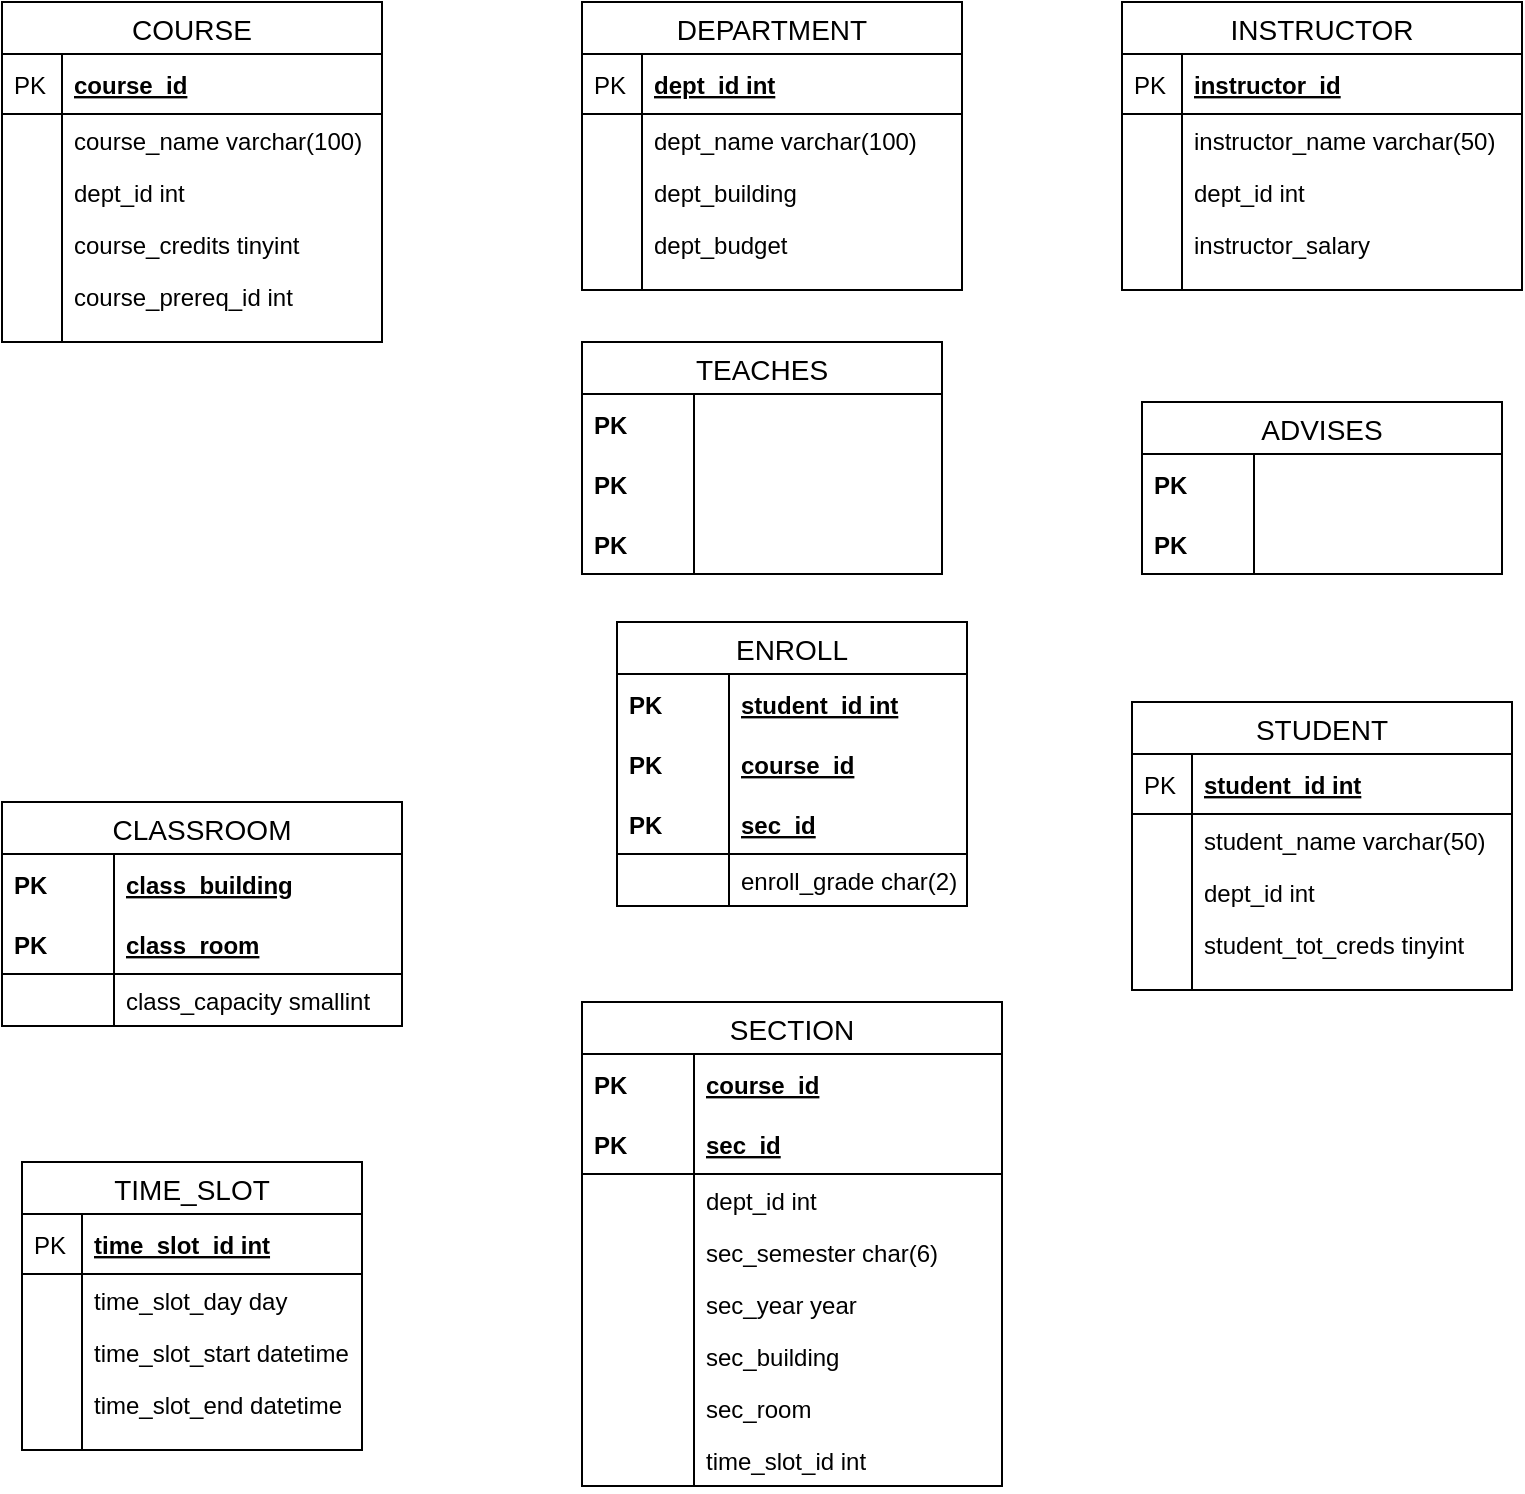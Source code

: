 <mxfile version="14.6.13" type="device"><diagram id="C5RBs43oDa-KdzZeNtuy" name="Page-1"><mxGraphModel dx="946" dy="600" grid="1" gridSize="10" guides="1" tooltips="1" connect="1" arrows="1" fold="1" page="1" pageScale="1" pageWidth="827" pageHeight="1169" math="0" shadow="0"><root><mxCell id="WIyWlLk6GJQsqaUBKTNV-0"/><mxCell id="WIyWlLk6GJQsqaUBKTNV-1" parent="WIyWlLk6GJQsqaUBKTNV-0"/><mxCell id="ubAbcqpQx3txwq7dkcDE-70" value="CLASSROOM" style="swimlane;fontStyle=0;childLayout=stackLayout;horizontal=1;startSize=26;horizontalStack=0;resizeParent=1;resizeParentMax=0;resizeLast=0;collapsible=1;marginBottom=0;align=center;fontSize=14;" parent="WIyWlLk6GJQsqaUBKTNV-1" vertex="1"><mxGeometry x="50" y="440" width="200" height="112" as="geometry"/></mxCell><mxCell id="ubAbcqpQx3txwq7dkcDE-71" value="class_building " style="shape=partialRectangle;top=0;left=0;right=0;bottom=0;align=left;verticalAlign=middle;fillColor=none;spacingLeft=60;spacingRight=4;overflow=hidden;rotatable=0;points=[[0,0.5],[1,0.5]];portConstraint=eastwest;dropTarget=0;fontStyle=5;fontSize=12;" parent="ubAbcqpQx3txwq7dkcDE-70" vertex="1"><mxGeometry y="26" width="200" height="30" as="geometry"/></mxCell><mxCell id="ubAbcqpQx3txwq7dkcDE-72" value="PK" style="shape=partialRectangle;fontStyle=1;top=0;left=0;bottom=0;fillColor=none;align=left;verticalAlign=middle;spacingLeft=4;spacingRight=4;overflow=hidden;rotatable=0;points=[];portConstraint=eastwest;part=1;fontSize=12;" parent="ubAbcqpQx3txwq7dkcDE-71" vertex="1" connectable="0"><mxGeometry width="56" height="30" as="geometry"/></mxCell><mxCell id="ubAbcqpQx3txwq7dkcDE-73" value="class_room " style="shape=partialRectangle;top=0;left=0;right=0;bottom=1;align=left;verticalAlign=middle;fillColor=none;spacingLeft=60;spacingRight=4;overflow=hidden;rotatable=0;points=[[0,0.5],[1,0.5]];portConstraint=eastwest;dropTarget=0;fontStyle=5;fontSize=12;" parent="ubAbcqpQx3txwq7dkcDE-70" vertex="1"><mxGeometry y="56" width="200" height="30" as="geometry"/></mxCell><mxCell id="ubAbcqpQx3txwq7dkcDE-74" value="PK" style="shape=partialRectangle;fontStyle=1;top=0;left=0;bottom=0;fillColor=none;align=left;verticalAlign=middle;spacingLeft=4;spacingRight=4;overflow=hidden;rotatable=0;points=[];portConstraint=eastwest;part=1;fontSize=12;" parent="ubAbcqpQx3txwq7dkcDE-73" vertex="1" connectable="0"><mxGeometry width="56" height="30" as="geometry"/></mxCell><mxCell id="ubAbcqpQx3txwq7dkcDE-75" value="class_capacity smallint" style="shape=partialRectangle;top=0;left=0;right=0;bottom=0;align=left;verticalAlign=top;fillColor=none;spacingLeft=60;spacingRight=4;overflow=hidden;rotatable=0;points=[[0,0.5],[1,0.5]];portConstraint=eastwest;dropTarget=0;fontSize=12;" parent="ubAbcqpQx3txwq7dkcDE-70" vertex="1"><mxGeometry y="86" width="200" height="26" as="geometry"/></mxCell><mxCell id="ubAbcqpQx3txwq7dkcDE-76" value="" style="shape=partialRectangle;top=0;left=0;bottom=0;fillColor=none;align=left;verticalAlign=top;spacingLeft=4;spacingRight=4;overflow=hidden;rotatable=0;points=[];portConstraint=eastwest;part=1;fontSize=12;" parent="ubAbcqpQx3txwq7dkcDE-75" vertex="1" connectable="0"><mxGeometry width="56" height="26" as="geometry"/></mxCell><mxCell id="ubAbcqpQx3txwq7dkcDE-116" value="TIME_SLOT" style="swimlane;fontStyle=0;childLayout=stackLayout;horizontal=1;startSize=26;horizontalStack=0;resizeParent=1;resizeParentMax=0;resizeLast=0;collapsible=1;marginBottom=0;align=center;fontSize=14;" parent="WIyWlLk6GJQsqaUBKTNV-1" vertex="1"><mxGeometry x="60" y="620" width="170" height="144" as="geometry"/></mxCell><mxCell id="ubAbcqpQx3txwq7dkcDE-117" value="time_slot_id int" style="shape=partialRectangle;top=0;left=0;right=0;bottom=1;align=left;verticalAlign=middle;fillColor=none;spacingLeft=34;spacingRight=4;overflow=hidden;rotatable=0;points=[[0,0.5],[1,0.5]];portConstraint=eastwest;dropTarget=0;fontStyle=5;fontSize=12;" parent="ubAbcqpQx3txwq7dkcDE-116" vertex="1"><mxGeometry y="26" width="170" height="30" as="geometry"/></mxCell><mxCell id="ubAbcqpQx3txwq7dkcDE-118" value="PK" style="shape=partialRectangle;top=0;left=0;bottom=0;fillColor=none;align=left;verticalAlign=middle;spacingLeft=4;spacingRight=4;overflow=hidden;rotatable=0;points=[];portConstraint=eastwest;part=1;fontSize=12;" parent="ubAbcqpQx3txwq7dkcDE-117" vertex="1" connectable="0"><mxGeometry width="30" height="30" as="geometry"/></mxCell><mxCell id="ubAbcqpQx3txwq7dkcDE-119" value="time_slot_day day" style="shape=partialRectangle;top=0;left=0;right=0;bottom=0;align=left;verticalAlign=top;fillColor=none;spacingLeft=34;spacingRight=4;overflow=hidden;rotatable=0;points=[[0,0.5],[1,0.5]];portConstraint=eastwest;dropTarget=0;fontSize=12;" parent="ubAbcqpQx3txwq7dkcDE-116" vertex="1"><mxGeometry y="56" width="170" height="26" as="geometry"/></mxCell><mxCell id="ubAbcqpQx3txwq7dkcDE-120" value="" style="shape=partialRectangle;top=0;left=0;bottom=0;fillColor=none;align=left;verticalAlign=top;spacingLeft=4;spacingRight=4;overflow=hidden;rotatable=0;points=[];portConstraint=eastwest;part=1;fontSize=12;" parent="ubAbcqpQx3txwq7dkcDE-119" vertex="1" connectable="0"><mxGeometry width="30" height="26" as="geometry"/></mxCell><mxCell id="ubAbcqpQx3txwq7dkcDE-121" value="time_slot_start datetime" style="shape=partialRectangle;top=0;left=0;right=0;bottom=0;align=left;verticalAlign=top;fillColor=none;spacingLeft=34;spacingRight=4;overflow=hidden;rotatable=0;points=[[0,0.5],[1,0.5]];portConstraint=eastwest;dropTarget=0;fontSize=12;" parent="ubAbcqpQx3txwq7dkcDE-116" vertex="1"><mxGeometry y="82" width="170" height="26" as="geometry"/></mxCell><mxCell id="ubAbcqpQx3txwq7dkcDE-122" value="" style="shape=partialRectangle;top=0;left=0;bottom=0;fillColor=none;align=left;verticalAlign=top;spacingLeft=4;spacingRight=4;overflow=hidden;rotatable=0;points=[];portConstraint=eastwest;part=1;fontSize=12;" parent="ubAbcqpQx3txwq7dkcDE-121" vertex="1" connectable="0"><mxGeometry width="30" height="26" as="geometry"/></mxCell><mxCell id="ubAbcqpQx3txwq7dkcDE-123" value="time_slot_end datetime" style="shape=partialRectangle;top=0;left=0;right=0;bottom=0;align=left;verticalAlign=top;fillColor=none;spacingLeft=34;spacingRight=4;overflow=hidden;rotatable=0;points=[[0,0.5],[1,0.5]];portConstraint=eastwest;dropTarget=0;fontSize=12;" parent="ubAbcqpQx3txwq7dkcDE-116" vertex="1"><mxGeometry y="108" width="170" height="26" as="geometry"/></mxCell><mxCell id="ubAbcqpQx3txwq7dkcDE-124" value="" style="shape=partialRectangle;top=0;left=0;bottom=0;fillColor=none;align=left;verticalAlign=top;spacingLeft=4;spacingRight=4;overflow=hidden;rotatable=0;points=[];portConstraint=eastwest;part=1;fontSize=12;" parent="ubAbcqpQx3txwq7dkcDE-123" vertex="1" connectable="0"><mxGeometry width="30" height="26" as="geometry"/></mxCell><mxCell id="ubAbcqpQx3txwq7dkcDE-125" value="" style="shape=partialRectangle;top=0;left=0;right=0;bottom=0;align=left;verticalAlign=top;fillColor=none;spacingLeft=34;spacingRight=4;overflow=hidden;rotatable=0;points=[[0,0.5],[1,0.5]];portConstraint=eastwest;dropTarget=0;fontSize=12;" parent="ubAbcqpQx3txwq7dkcDE-116" vertex="1"><mxGeometry y="134" width="170" height="10" as="geometry"/></mxCell><mxCell id="ubAbcqpQx3txwq7dkcDE-126" value="" style="shape=partialRectangle;top=0;left=0;bottom=0;fillColor=none;align=left;verticalAlign=top;spacingLeft=4;spacingRight=4;overflow=hidden;rotatable=0;points=[];portConstraint=eastwest;part=1;fontSize=12;" parent="ubAbcqpQx3txwq7dkcDE-125" vertex="1" connectable="0"><mxGeometry width="30" height="10" as="geometry"/></mxCell><mxCell id="ubAbcqpQx3txwq7dkcDE-42" value="INSTRUCTOR" style="swimlane;fontStyle=0;childLayout=stackLayout;horizontal=1;startSize=26;horizontalStack=0;resizeParent=1;resizeParentMax=0;resizeLast=0;collapsible=1;marginBottom=0;align=center;fontSize=14;" parent="WIyWlLk6GJQsqaUBKTNV-1" vertex="1"><mxGeometry x="610" y="40" width="200" height="144" as="geometry"/></mxCell><mxCell id="ubAbcqpQx3txwq7dkcDE-43" value="instructor_id" style="shape=partialRectangle;top=0;left=0;right=0;bottom=1;align=left;verticalAlign=middle;fillColor=none;spacingLeft=34;spacingRight=4;overflow=hidden;rotatable=0;points=[[0,0.5],[1,0.5]];portConstraint=eastwest;dropTarget=0;fontStyle=5;fontSize=12;" parent="ubAbcqpQx3txwq7dkcDE-42" vertex="1"><mxGeometry y="26" width="200" height="30" as="geometry"/></mxCell><mxCell id="ubAbcqpQx3txwq7dkcDE-44" value="PK" style="shape=partialRectangle;top=0;left=0;bottom=0;fillColor=none;align=left;verticalAlign=middle;spacingLeft=4;spacingRight=4;overflow=hidden;rotatable=0;points=[];portConstraint=eastwest;part=1;fontSize=12;" parent="ubAbcqpQx3txwq7dkcDE-43" vertex="1" connectable="0"><mxGeometry width="30" height="30" as="geometry"/></mxCell><mxCell id="ubAbcqpQx3txwq7dkcDE-45" value="instructor_name varchar(50)" style="shape=partialRectangle;top=0;left=0;right=0;bottom=0;align=left;verticalAlign=top;fillColor=none;spacingLeft=34;spacingRight=4;overflow=hidden;rotatable=0;points=[[0,0.5],[1,0.5]];portConstraint=eastwest;dropTarget=0;fontSize=12;" parent="ubAbcqpQx3txwq7dkcDE-42" vertex="1"><mxGeometry y="56" width="200" height="26" as="geometry"/></mxCell><mxCell id="ubAbcqpQx3txwq7dkcDE-46" value="" style="shape=partialRectangle;top=0;left=0;bottom=0;fillColor=none;align=left;verticalAlign=top;spacingLeft=4;spacingRight=4;overflow=hidden;rotatable=0;points=[];portConstraint=eastwest;part=1;fontSize=12;" parent="ubAbcqpQx3txwq7dkcDE-45" vertex="1" connectable="0"><mxGeometry width="30" height="26" as="geometry"/></mxCell><mxCell id="ubAbcqpQx3txwq7dkcDE-47" value="dept_id int" style="shape=partialRectangle;top=0;left=0;right=0;bottom=0;align=left;verticalAlign=top;fillColor=none;spacingLeft=34;spacingRight=4;overflow=hidden;rotatable=0;points=[[0,0.5],[1,0.5]];portConstraint=eastwest;dropTarget=0;fontSize=12;" parent="ubAbcqpQx3txwq7dkcDE-42" vertex="1"><mxGeometry y="82" width="200" height="26" as="geometry"/></mxCell><mxCell id="ubAbcqpQx3txwq7dkcDE-48" value="" style="shape=partialRectangle;top=0;left=0;bottom=0;fillColor=none;align=left;verticalAlign=top;spacingLeft=4;spacingRight=4;overflow=hidden;rotatable=0;points=[];portConstraint=eastwest;part=1;fontSize=12;" parent="ubAbcqpQx3txwq7dkcDE-47" vertex="1" connectable="0"><mxGeometry width="30" height="26" as="geometry"/></mxCell><mxCell id="ubAbcqpQx3txwq7dkcDE-49" value="instructor_salary" style="shape=partialRectangle;top=0;left=0;right=0;bottom=0;align=left;verticalAlign=top;fillColor=none;spacingLeft=34;spacingRight=4;overflow=hidden;rotatable=0;points=[[0,0.5],[1,0.5]];portConstraint=eastwest;dropTarget=0;fontSize=12;" parent="ubAbcqpQx3txwq7dkcDE-42" vertex="1"><mxGeometry y="108" width="200" height="26" as="geometry"/></mxCell><mxCell id="ubAbcqpQx3txwq7dkcDE-50" value="" style="shape=partialRectangle;top=0;left=0;bottom=0;fillColor=none;align=left;verticalAlign=top;spacingLeft=4;spacingRight=4;overflow=hidden;rotatable=0;points=[];portConstraint=eastwest;part=1;fontSize=12;" parent="ubAbcqpQx3txwq7dkcDE-49" vertex="1" connectable="0"><mxGeometry width="30" height="26" as="geometry"/></mxCell><mxCell id="ubAbcqpQx3txwq7dkcDE-51" value="" style="shape=partialRectangle;top=0;left=0;right=0;bottom=0;align=left;verticalAlign=top;fillColor=none;spacingLeft=34;spacingRight=4;overflow=hidden;rotatable=0;points=[[0,0.5],[1,0.5]];portConstraint=eastwest;dropTarget=0;fontSize=12;" parent="ubAbcqpQx3txwq7dkcDE-42" vertex="1"><mxGeometry y="134" width="200" height="10" as="geometry"/></mxCell><mxCell id="ubAbcqpQx3txwq7dkcDE-52" value="" style="shape=partialRectangle;top=0;left=0;bottom=0;fillColor=none;align=left;verticalAlign=top;spacingLeft=4;spacingRight=4;overflow=hidden;rotatable=0;points=[];portConstraint=eastwest;part=1;fontSize=12;" parent="ubAbcqpQx3txwq7dkcDE-51" vertex="1" connectable="0"><mxGeometry width="30" height="10" as="geometry"/></mxCell><mxCell id="ubAbcqpQx3txwq7dkcDE-31" value="DEPARTMENT" style="swimlane;fontStyle=0;childLayout=stackLayout;horizontal=1;startSize=26;horizontalStack=0;resizeParent=1;resizeParentMax=0;resizeLast=0;collapsible=1;marginBottom=0;align=center;fontSize=14;" parent="WIyWlLk6GJQsqaUBKTNV-1" vertex="1"><mxGeometry x="340" y="40" width="190" height="144" as="geometry"/></mxCell><mxCell id="ubAbcqpQx3txwq7dkcDE-32" value="dept_id int" style="shape=partialRectangle;top=0;left=0;right=0;bottom=1;align=left;verticalAlign=middle;fillColor=none;spacingLeft=34;spacingRight=4;overflow=hidden;rotatable=0;points=[[0,0.5],[1,0.5]];portConstraint=eastwest;dropTarget=0;fontStyle=5;fontSize=12;" parent="ubAbcqpQx3txwq7dkcDE-31" vertex="1"><mxGeometry y="26" width="190" height="30" as="geometry"/></mxCell><mxCell id="ubAbcqpQx3txwq7dkcDE-33" value="PK" style="shape=partialRectangle;top=0;left=0;bottom=0;fillColor=none;align=left;verticalAlign=middle;spacingLeft=4;spacingRight=4;overflow=hidden;rotatable=0;points=[];portConstraint=eastwest;part=1;fontSize=12;" parent="ubAbcqpQx3txwq7dkcDE-32" vertex="1" connectable="0"><mxGeometry width="30" height="30" as="geometry"/></mxCell><mxCell id="ubAbcqpQx3txwq7dkcDE-34" value="dept_name varchar(100)" style="shape=partialRectangle;top=0;left=0;right=0;bottom=0;align=left;verticalAlign=top;fillColor=none;spacingLeft=34;spacingRight=4;overflow=hidden;rotatable=0;points=[[0,0.5],[1,0.5]];portConstraint=eastwest;dropTarget=0;fontSize=12;" parent="ubAbcqpQx3txwq7dkcDE-31" vertex="1"><mxGeometry y="56" width="190" height="26" as="geometry"/></mxCell><mxCell id="ubAbcqpQx3txwq7dkcDE-35" value="" style="shape=partialRectangle;top=0;left=0;bottom=0;fillColor=none;align=left;verticalAlign=top;spacingLeft=4;spacingRight=4;overflow=hidden;rotatable=0;points=[];portConstraint=eastwest;part=1;fontSize=12;" parent="ubAbcqpQx3txwq7dkcDE-34" vertex="1" connectable="0"><mxGeometry width="30" height="26" as="geometry"/></mxCell><mxCell id="ubAbcqpQx3txwq7dkcDE-36" value="dept_building " style="shape=partialRectangle;top=0;left=0;right=0;bottom=0;align=left;verticalAlign=top;fillColor=none;spacingLeft=34;spacingRight=4;overflow=hidden;rotatable=0;points=[[0,0.5],[1,0.5]];portConstraint=eastwest;dropTarget=0;fontSize=12;" parent="ubAbcqpQx3txwq7dkcDE-31" vertex="1"><mxGeometry y="82" width="190" height="26" as="geometry"/></mxCell><mxCell id="ubAbcqpQx3txwq7dkcDE-37" value="" style="shape=partialRectangle;top=0;left=0;bottom=0;fillColor=none;align=left;verticalAlign=top;spacingLeft=4;spacingRight=4;overflow=hidden;rotatable=0;points=[];portConstraint=eastwest;part=1;fontSize=12;" parent="ubAbcqpQx3txwq7dkcDE-36" vertex="1" connectable="0"><mxGeometry width="30" height="26" as="geometry"/></mxCell><mxCell id="ubAbcqpQx3txwq7dkcDE-38" value="dept_budget " style="shape=partialRectangle;top=0;left=0;right=0;bottom=0;align=left;verticalAlign=top;fillColor=none;spacingLeft=34;spacingRight=4;overflow=hidden;rotatable=0;points=[[0,0.5],[1,0.5]];portConstraint=eastwest;dropTarget=0;fontSize=12;" parent="ubAbcqpQx3txwq7dkcDE-31" vertex="1"><mxGeometry y="108" width="190" height="26" as="geometry"/></mxCell><mxCell id="ubAbcqpQx3txwq7dkcDE-39" value="" style="shape=partialRectangle;top=0;left=0;bottom=0;fillColor=none;align=left;verticalAlign=top;spacingLeft=4;spacingRight=4;overflow=hidden;rotatable=0;points=[];portConstraint=eastwest;part=1;fontSize=12;" parent="ubAbcqpQx3txwq7dkcDE-38" vertex="1" connectable="0"><mxGeometry width="30" height="26" as="geometry"/></mxCell><mxCell id="ubAbcqpQx3txwq7dkcDE-40" value="" style="shape=partialRectangle;top=0;left=0;right=0;bottom=0;align=left;verticalAlign=top;fillColor=none;spacingLeft=34;spacingRight=4;overflow=hidden;rotatable=0;points=[[0,0.5],[1,0.5]];portConstraint=eastwest;dropTarget=0;fontSize=12;" parent="ubAbcqpQx3txwq7dkcDE-31" vertex="1"><mxGeometry y="134" width="190" height="10" as="geometry"/></mxCell><mxCell id="ubAbcqpQx3txwq7dkcDE-41" value="" style="shape=partialRectangle;top=0;left=0;bottom=0;fillColor=none;align=left;verticalAlign=top;spacingLeft=4;spacingRight=4;overflow=hidden;rotatable=0;points=[];portConstraint=eastwest;part=1;fontSize=12;" parent="ubAbcqpQx3txwq7dkcDE-40" vertex="1" connectable="0"><mxGeometry width="30" height="10" as="geometry"/></mxCell><mxCell id="ubAbcqpQx3txwq7dkcDE-77" value="TEACHES" style="swimlane;fontStyle=0;childLayout=stackLayout;horizontal=1;startSize=26;horizontalStack=0;resizeParent=1;resizeParentMax=0;resizeLast=0;collapsible=1;marginBottom=0;align=center;fontSize=14;" parent="WIyWlLk6GJQsqaUBKTNV-1" vertex="1"><mxGeometry x="340" y="210" width="180" height="116" as="geometry"/></mxCell><mxCell id="ubAbcqpQx3txwq7dkcDE-78" value="" style="shape=partialRectangle;top=0;left=0;right=0;bottom=0;align=left;verticalAlign=middle;fillColor=none;spacingLeft=60;spacingRight=4;overflow=hidden;rotatable=0;points=[[0,0.5],[1,0.5]];portConstraint=eastwest;dropTarget=0;fontStyle=5;fontSize=12;" parent="ubAbcqpQx3txwq7dkcDE-77" vertex="1"><mxGeometry y="26" width="180" height="30" as="geometry"/></mxCell><mxCell id="ubAbcqpQx3txwq7dkcDE-79" value="PK" style="shape=partialRectangle;fontStyle=1;top=0;left=0;bottom=0;fillColor=none;align=left;verticalAlign=middle;spacingLeft=4;spacingRight=4;overflow=hidden;rotatable=0;points=[];portConstraint=eastwest;part=1;fontSize=12;" parent="ubAbcqpQx3txwq7dkcDE-78" vertex="1" connectable="0"><mxGeometry width="56" height="30" as="geometry"/></mxCell><mxCell id="ubAbcqpQx3txwq7dkcDE-80" value="" style="shape=partialRectangle;top=0;left=0;right=0;bottom=1;align=left;verticalAlign=middle;fillColor=none;spacingLeft=60;spacingRight=4;overflow=hidden;rotatable=0;points=[[0,0.5],[1,0.5]];portConstraint=eastwest;dropTarget=0;fontStyle=5;fontSize=12;strokeColor=none;" parent="ubAbcqpQx3txwq7dkcDE-77" vertex="1"><mxGeometry y="56" width="180" height="30" as="geometry"/></mxCell><mxCell id="ubAbcqpQx3txwq7dkcDE-81" value="PK" style="shape=partialRectangle;fontStyle=1;top=0;left=0;bottom=0;fillColor=none;align=left;verticalAlign=middle;spacingLeft=4;spacingRight=4;overflow=hidden;rotatable=0;points=[];portConstraint=eastwest;part=1;fontSize=12;" parent="ubAbcqpQx3txwq7dkcDE-80" vertex="1" connectable="0"><mxGeometry width="56" height="30" as="geometry"/></mxCell><mxCell id="ubAbcqpQx3txwq7dkcDE-127" value="" style="shape=partialRectangle;top=0;left=0;right=0;bottom=1;align=left;verticalAlign=middle;fillColor=none;spacingLeft=60;spacingRight=4;overflow=hidden;rotatable=0;points=[[0,0.5],[1,0.5]];portConstraint=eastwest;dropTarget=0;fontStyle=5;fontSize=12;" parent="ubAbcqpQx3txwq7dkcDE-77" vertex="1"><mxGeometry y="86" width="180" height="30" as="geometry"/></mxCell><mxCell id="ubAbcqpQx3txwq7dkcDE-128" value="PK" style="shape=partialRectangle;fontStyle=1;top=0;left=0;bottom=0;fillColor=none;align=left;verticalAlign=middle;spacingLeft=4;spacingRight=4;overflow=hidden;rotatable=0;points=[];portConstraint=eastwest;part=1;fontSize=12;" parent="ubAbcqpQx3txwq7dkcDE-127" vertex="1" connectable="0"><mxGeometry width="56" height="30" as="geometry"/></mxCell><mxCell id="ubAbcqpQx3txwq7dkcDE-53" value="SECTION" style="swimlane;fontStyle=0;childLayout=stackLayout;horizontal=1;startSize=26;horizontalStack=0;resizeParent=1;resizeParentMax=0;resizeLast=0;collapsible=1;marginBottom=0;align=center;fontSize=14;" parent="WIyWlLk6GJQsqaUBKTNV-1" vertex="1"><mxGeometry x="340" y="540" width="210" height="242" as="geometry"/></mxCell><mxCell id="ubAbcqpQx3txwq7dkcDE-54" value="course_id" style="shape=partialRectangle;top=0;left=0;right=0;bottom=0;align=left;verticalAlign=middle;fillColor=none;spacingLeft=60;spacingRight=4;overflow=hidden;rotatable=0;points=[[0,0.5],[1,0.5]];portConstraint=eastwest;dropTarget=0;fontStyle=5;fontSize=12;" parent="ubAbcqpQx3txwq7dkcDE-53" vertex="1"><mxGeometry y="26" width="210" height="30" as="geometry"/></mxCell><mxCell id="ubAbcqpQx3txwq7dkcDE-55" value="PK" style="shape=partialRectangle;fontStyle=1;top=0;left=0;bottom=0;fillColor=none;align=left;verticalAlign=middle;spacingLeft=4;spacingRight=4;overflow=hidden;rotatable=0;points=[];portConstraint=eastwest;part=1;fontSize=12;" parent="ubAbcqpQx3txwq7dkcDE-54" vertex="1" connectable="0"><mxGeometry width="56" height="30" as="geometry"/></mxCell><mxCell id="ubAbcqpQx3txwq7dkcDE-56" value="sec_id" style="shape=partialRectangle;top=0;left=0;right=0;bottom=1;align=left;verticalAlign=middle;fillColor=none;spacingLeft=60;spacingRight=4;overflow=hidden;rotatable=0;points=[[0,0.5],[1,0.5]];portConstraint=eastwest;dropTarget=0;fontStyle=5;fontSize=12;" parent="ubAbcqpQx3txwq7dkcDE-53" vertex="1"><mxGeometry y="56" width="210" height="30" as="geometry"/></mxCell><mxCell id="ubAbcqpQx3txwq7dkcDE-57" value="PK" style="shape=partialRectangle;fontStyle=1;top=0;left=0;bottom=0;fillColor=none;align=left;verticalAlign=middle;spacingLeft=4;spacingRight=4;overflow=hidden;rotatable=0;points=[];portConstraint=eastwest;part=1;fontSize=12;" parent="ubAbcqpQx3txwq7dkcDE-56" vertex="1" connectable="0"><mxGeometry width="56" height="30" as="geometry"/></mxCell><mxCell id="ubAbcqpQx3txwq7dkcDE-58" value="dept_id int" style="shape=partialRectangle;top=0;left=0;right=0;bottom=0;align=left;verticalAlign=top;fillColor=none;spacingLeft=60;spacingRight=4;overflow=hidden;rotatable=0;points=[[0,0.5],[1,0.5]];portConstraint=eastwest;dropTarget=0;fontSize=12;" parent="ubAbcqpQx3txwq7dkcDE-53" vertex="1"><mxGeometry y="86" width="210" height="26" as="geometry"/></mxCell><mxCell id="ubAbcqpQx3txwq7dkcDE-59" value="" style="shape=partialRectangle;top=0;left=0;bottom=0;fillColor=none;align=left;verticalAlign=top;spacingLeft=4;spacingRight=4;overflow=hidden;rotatable=0;points=[];portConstraint=eastwest;part=1;fontSize=12;" parent="ubAbcqpQx3txwq7dkcDE-58" vertex="1" connectable="0"><mxGeometry width="56" height="26" as="geometry"/></mxCell><mxCell id="ubAbcqpQx3txwq7dkcDE-60" value="sec_semester char(6)" style="shape=partialRectangle;top=0;left=0;right=0;bottom=0;align=left;verticalAlign=top;fillColor=none;spacingLeft=60;spacingRight=4;overflow=hidden;rotatable=0;points=[[0,0.5],[1,0.5]];portConstraint=eastwest;dropTarget=0;fontSize=12;" parent="ubAbcqpQx3txwq7dkcDE-53" vertex="1"><mxGeometry y="112" width="210" height="26" as="geometry"/></mxCell><mxCell id="ubAbcqpQx3txwq7dkcDE-61" value="" style="shape=partialRectangle;top=0;left=0;bottom=0;fillColor=none;align=left;verticalAlign=top;spacingLeft=4;spacingRight=4;overflow=hidden;rotatable=0;points=[];portConstraint=eastwest;part=1;fontSize=12;" parent="ubAbcqpQx3txwq7dkcDE-60" vertex="1" connectable="0"><mxGeometry width="56" height="26" as="geometry"/></mxCell><mxCell id="ubAbcqpQx3txwq7dkcDE-62" value="sec_year year" style="shape=partialRectangle;top=0;left=0;right=0;bottom=0;align=left;verticalAlign=top;fillColor=none;spacingLeft=60;spacingRight=4;overflow=hidden;rotatable=0;points=[[0,0.5],[1,0.5]];portConstraint=eastwest;dropTarget=0;fontSize=12;" parent="ubAbcqpQx3txwq7dkcDE-53" vertex="1"><mxGeometry y="138" width="210" height="26" as="geometry"/></mxCell><mxCell id="ubAbcqpQx3txwq7dkcDE-63" value="" style="shape=partialRectangle;top=0;left=0;bottom=0;fillColor=none;align=left;verticalAlign=top;spacingLeft=4;spacingRight=4;overflow=hidden;rotatable=0;points=[];portConstraint=eastwest;part=1;fontSize=12;" parent="ubAbcqpQx3txwq7dkcDE-62" vertex="1" connectable="0"><mxGeometry width="56" height="26" as="geometry"/></mxCell><mxCell id="ubAbcqpQx3txwq7dkcDE-64" value="sec_building " style="shape=partialRectangle;top=0;left=0;right=0;bottom=0;align=left;verticalAlign=top;fillColor=none;spacingLeft=60;spacingRight=4;overflow=hidden;rotatable=0;points=[[0,0.5],[1,0.5]];portConstraint=eastwest;dropTarget=0;fontSize=12;" parent="ubAbcqpQx3txwq7dkcDE-53" vertex="1"><mxGeometry y="164" width="210" height="26" as="geometry"/></mxCell><mxCell id="ubAbcqpQx3txwq7dkcDE-65" value="" style="shape=partialRectangle;top=0;left=0;bottom=0;fillColor=none;align=left;verticalAlign=top;spacingLeft=4;spacingRight=4;overflow=hidden;rotatable=0;points=[];portConstraint=eastwest;part=1;fontSize=12;" parent="ubAbcqpQx3txwq7dkcDE-64" vertex="1" connectable="0"><mxGeometry width="56" height="26" as="geometry"/></mxCell><mxCell id="ubAbcqpQx3txwq7dkcDE-66" value="sec_room " style="shape=partialRectangle;top=0;left=0;right=0;bottom=0;align=left;verticalAlign=top;fillColor=none;spacingLeft=60;spacingRight=4;overflow=hidden;rotatable=0;points=[[0,0.5],[1,0.5]];portConstraint=eastwest;dropTarget=0;fontSize=12;" parent="ubAbcqpQx3txwq7dkcDE-53" vertex="1"><mxGeometry y="190" width="210" height="26" as="geometry"/></mxCell><mxCell id="ubAbcqpQx3txwq7dkcDE-67" value="" style="shape=partialRectangle;top=0;left=0;bottom=0;fillColor=none;align=left;verticalAlign=top;spacingLeft=4;spacingRight=4;overflow=hidden;rotatable=0;points=[];portConstraint=eastwest;part=1;fontSize=12;" parent="ubAbcqpQx3txwq7dkcDE-66" vertex="1" connectable="0"><mxGeometry width="56" height="26" as="geometry"/></mxCell><mxCell id="ubAbcqpQx3txwq7dkcDE-68" value="time_slot_id int" style="shape=partialRectangle;top=0;left=0;right=0;bottom=0;align=left;verticalAlign=top;fillColor=none;spacingLeft=60;spacingRight=4;overflow=hidden;rotatable=0;points=[[0,0.5],[1,0.5]];portConstraint=eastwest;dropTarget=0;fontSize=12;" parent="ubAbcqpQx3txwq7dkcDE-53" vertex="1"><mxGeometry y="216" width="210" height="26" as="geometry"/></mxCell><mxCell id="ubAbcqpQx3txwq7dkcDE-69" value="" style="shape=partialRectangle;top=0;left=0;bottom=0;fillColor=none;align=left;verticalAlign=top;spacingLeft=4;spacingRight=4;overflow=hidden;rotatable=0;points=[];portConstraint=eastwest;part=1;fontSize=12;" parent="ubAbcqpQx3txwq7dkcDE-68" vertex="1" connectable="0"><mxGeometry width="56" height="26" as="geometry"/></mxCell><mxCell id="ubAbcqpQx3txwq7dkcDE-0" value="COURSE" style="swimlane;fontStyle=0;childLayout=stackLayout;horizontal=1;startSize=26;horizontalStack=0;resizeParent=1;resizeParentMax=0;resizeLast=0;collapsible=1;marginBottom=0;align=center;fontSize=14;" parent="WIyWlLk6GJQsqaUBKTNV-1" vertex="1"><mxGeometry x="50" y="40" width="190" height="170" as="geometry"/></mxCell><mxCell id="ubAbcqpQx3txwq7dkcDE-1" value="course_id " style="shape=partialRectangle;top=0;left=0;right=0;bottom=1;align=left;verticalAlign=middle;fillColor=none;spacingLeft=34;spacingRight=4;overflow=hidden;rotatable=0;points=[[0,0.5],[1,0.5]];portConstraint=eastwest;dropTarget=0;fontStyle=5;fontSize=12;" parent="ubAbcqpQx3txwq7dkcDE-0" vertex="1"><mxGeometry y="26" width="190" height="30" as="geometry"/></mxCell><mxCell id="ubAbcqpQx3txwq7dkcDE-2" value="PK" style="shape=partialRectangle;top=0;left=0;bottom=0;fillColor=none;align=left;verticalAlign=middle;spacingLeft=4;spacingRight=4;overflow=hidden;rotatable=0;points=[];portConstraint=eastwest;part=1;fontSize=12;" parent="ubAbcqpQx3txwq7dkcDE-1" vertex="1" connectable="0"><mxGeometry width="30" height="30" as="geometry"/></mxCell><mxCell id="ubAbcqpQx3txwq7dkcDE-3" value="course_name varchar(100)" style="shape=partialRectangle;top=0;left=0;right=0;bottom=0;align=left;verticalAlign=top;fillColor=none;spacingLeft=34;spacingRight=4;overflow=hidden;rotatable=0;points=[[0,0.5],[1,0.5]];portConstraint=eastwest;dropTarget=0;fontSize=12;" parent="ubAbcqpQx3txwq7dkcDE-0" vertex="1"><mxGeometry y="56" width="190" height="26" as="geometry"/></mxCell><mxCell id="ubAbcqpQx3txwq7dkcDE-4" value="" style="shape=partialRectangle;top=0;left=0;bottom=0;fillColor=none;align=left;verticalAlign=top;spacingLeft=4;spacingRight=4;overflow=hidden;rotatable=0;points=[];portConstraint=eastwest;part=1;fontSize=12;" parent="ubAbcqpQx3txwq7dkcDE-3" vertex="1" connectable="0"><mxGeometry width="30" height="26" as="geometry"/></mxCell><mxCell id="ubAbcqpQx3txwq7dkcDE-5" value="dept_id int" style="shape=partialRectangle;top=0;left=0;right=0;bottom=0;align=left;verticalAlign=top;fillColor=none;spacingLeft=34;spacingRight=4;overflow=hidden;rotatable=0;points=[[0,0.5],[1,0.5]];portConstraint=eastwest;dropTarget=0;fontSize=12;" parent="ubAbcqpQx3txwq7dkcDE-0" vertex="1"><mxGeometry y="82" width="190" height="26" as="geometry"/></mxCell><mxCell id="ubAbcqpQx3txwq7dkcDE-6" value="" style="shape=partialRectangle;top=0;left=0;bottom=0;fillColor=none;align=left;verticalAlign=top;spacingLeft=4;spacingRight=4;overflow=hidden;rotatable=0;points=[];portConstraint=eastwest;part=1;fontSize=12;" parent="ubAbcqpQx3txwq7dkcDE-5" vertex="1" connectable="0"><mxGeometry width="30" height="26" as="geometry"/></mxCell><mxCell id="ubAbcqpQx3txwq7dkcDE-7" value="course_credits tinyint" style="shape=partialRectangle;top=0;left=0;right=0;bottom=0;align=left;verticalAlign=top;fillColor=none;spacingLeft=34;spacingRight=4;overflow=hidden;rotatable=0;points=[[0,0.5],[1,0.5]];portConstraint=eastwest;dropTarget=0;fontSize=12;" parent="ubAbcqpQx3txwq7dkcDE-0" vertex="1"><mxGeometry y="108" width="190" height="26" as="geometry"/></mxCell><mxCell id="ubAbcqpQx3txwq7dkcDE-8" value="" style="shape=partialRectangle;top=0;left=0;bottom=0;fillColor=none;align=left;verticalAlign=top;spacingLeft=4;spacingRight=4;overflow=hidden;rotatable=0;points=[];portConstraint=eastwest;part=1;fontSize=12;" parent="ubAbcqpQx3txwq7dkcDE-7" vertex="1" connectable="0"><mxGeometry width="30" height="26" as="geometry"/></mxCell><mxCell id="ENNAFWTWa2KHHJmm-dm_-19" value="course_prereq_id int" style="shape=partialRectangle;top=0;left=0;right=0;bottom=0;align=left;verticalAlign=top;fillColor=none;spacingLeft=34;spacingRight=4;overflow=hidden;rotatable=0;points=[[0,0.5],[1,0.5]];portConstraint=eastwest;dropTarget=0;fontSize=12;" parent="ubAbcqpQx3txwq7dkcDE-0" vertex="1"><mxGeometry y="134" width="190" height="26" as="geometry"/></mxCell><mxCell id="ENNAFWTWa2KHHJmm-dm_-20" value="" style="shape=partialRectangle;top=0;left=0;bottom=0;fillColor=none;align=left;verticalAlign=top;spacingLeft=4;spacingRight=4;overflow=hidden;rotatable=0;points=[];portConstraint=eastwest;part=1;fontSize=12;" parent="ENNAFWTWa2KHHJmm-dm_-19" vertex="1" connectable="0"><mxGeometry width="30" height="26" as="geometry"/></mxCell><mxCell id="ubAbcqpQx3txwq7dkcDE-9" value="" style="shape=partialRectangle;top=0;left=0;right=0;bottom=0;align=left;verticalAlign=top;fillColor=none;spacingLeft=34;spacingRight=4;overflow=hidden;rotatable=0;points=[[0,0.5],[1,0.5]];portConstraint=eastwest;dropTarget=0;fontSize=12;" parent="ubAbcqpQx3txwq7dkcDE-0" vertex="1"><mxGeometry y="160" width="190" height="10" as="geometry"/></mxCell><mxCell id="ubAbcqpQx3txwq7dkcDE-10" value="" style="shape=partialRectangle;top=0;left=0;bottom=0;fillColor=none;align=left;verticalAlign=top;spacingLeft=4;spacingRight=4;overflow=hidden;rotatable=0;points=[];portConstraint=eastwest;part=1;fontSize=12;" parent="ubAbcqpQx3txwq7dkcDE-9" vertex="1" connectable="0"><mxGeometry width="30" height="10" as="geometry"/></mxCell><mxCell id="ubAbcqpQx3txwq7dkcDE-109" value="ADVISES" style="swimlane;fontStyle=0;childLayout=stackLayout;horizontal=1;startSize=26;horizontalStack=0;resizeParent=1;resizeParentMax=0;resizeLast=0;collapsible=1;marginBottom=0;align=center;fontSize=14;" parent="WIyWlLk6GJQsqaUBKTNV-1" vertex="1"><mxGeometry x="620" y="240" width="180" height="86" as="geometry"/></mxCell><mxCell id="ubAbcqpQx3txwq7dkcDE-110" value="" style="shape=partialRectangle;top=0;left=0;right=0;bottom=0;align=left;verticalAlign=middle;fillColor=none;spacingLeft=60;spacingRight=4;overflow=hidden;rotatable=0;points=[[0,0.5],[1,0.5]];portConstraint=eastwest;dropTarget=0;fontStyle=5;fontSize=12;" parent="ubAbcqpQx3txwq7dkcDE-109" vertex="1"><mxGeometry y="26" width="180" height="30" as="geometry"/></mxCell><mxCell id="ubAbcqpQx3txwq7dkcDE-111" value="PK" style="shape=partialRectangle;fontStyle=1;top=0;left=0;bottom=0;fillColor=none;align=left;verticalAlign=middle;spacingLeft=4;spacingRight=4;overflow=hidden;rotatable=0;points=[];portConstraint=eastwest;part=1;fontSize=12;" parent="ubAbcqpQx3txwq7dkcDE-110" vertex="1" connectable="0"><mxGeometry width="56" height="30" as="geometry"/></mxCell><mxCell id="ubAbcqpQx3txwq7dkcDE-112" value="" style="shape=partialRectangle;top=0;left=0;right=0;bottom=1;align=left;verticalAlign=middle;fillColor=none;spacingLeft=60;spacingRight=4;overflow=hidden;rotatable=0;points=[[0,0.5],[1,0.5]];portConstraint=eastwest;dropTarget=0;fontStyle=5;fontSize=12;" parent="ubAbcqpQx3txwq7dkcDE-109" vertex="1"><mxGeometry y="56" width="180" height="30" as="geometry"/></mxCell><mxCell id="ubAbcqpQx3txwq7dkcDE-113" value="PK" style="shape=partialRectangle;fontStyle=1;top=0;left=0;bottom=0;fillColor=none;align=left;verticalAlign=middle;spacingLeft=4;spacingRight=4;overflow=hidden;rotatable=0;points=[];portConstraint=eastwest;part=1;fontSize=12;" parent="ubAbcqpQx3txwq7dkcDE-112" vertex="1" connectable="0"><mxGeometry width="56" height="30" as="geometry"/></mxCell><mxCell id="ubAbcqpQx3txwq7dkcDE-98" value="STUDENT" style="swimlane;fontStyle=0;childLayout=stackLayout;horizontal=1;startSize=26;horizontalStack=0;resizeParent=1;resizeParentMax=0;resizeLast=0;collapsible=1;marginBottom=0;align=center;fontSize=14;" parent="WIyWlLk6GJQsqaUBKTNV-1" vertex="1"><mxGeometry x="615" y="390" width="190" height="144" as="geometry"/></mxCell><mxCell id="ubAbcqpQx3txwq7dkcDE-99" value="student_id int" style="shape=partialRectangle;top=0;left=0;right=0;bottom=1;align=left;verticalAlign=middle;fillColor=none;spacingLeft=34;spacingRight=4;overflow=hidden;rotatable=0;points=[[0,0.5],[1,0.5]];portConstraint=eastwest;dropTarget=0;fontStyle=5;fontSize=12;" parent="ubAbcqpQx3txwq7dkcDE-98" vertex="1"><mxGeometry y="26" width="190" height="30" as="geometry"/></mxCell><mxCell id="ubAbcqpQx3txwq7dkcDE-100" value="PK" style="shape=partialRectangle;top=0;left=0;bottom=0;fillColor=none;align=left;verticalAlign=middle;spacingLeft=4;spacingRight=4;overflow=hidden;rotatable=0;points=[];portConstraint=eastwest;part=1;fontSize=12;" parent="ubAbcqpQx3txwq7dkcDE-99" vertex="1" connectable="0"><mxGeometry width="30" height="30" as="geometry"/></mxCell><mxCell id="ubAbcqpQx3txwq7dkcDE-101" value="student_name varchar(50)" style="shape=partialRectangle;top=0;left=0;right=0;bottom=0;align=left;verticalAlign=top;fillColor=none;spacingLeft=34;spacingRight=4;overflow=hidden;rotatable=0;points=[[0,0.5],[1,0.5]];portConstraint=eastwest;dropTarget=0;fontSize=12;" parent="ubAbcqpQx3txwq7dkcDE-98" vertex="1"><mxGeometry y="56" width="190" height="26" as="geometry"/></mxCell><mxCell id="ubAbcqpQx3txwq7dkcDE-102" value="" style="shape=partialRectangle;top=0;left=0;bottom=0;fillColor=none;align=left;verticalAlign=top;spacingLeft=4;spacingRight=4;overflow=hidden;rotatable=0;points=[];portConstraint=eastwest;part=1;fontSize=12;" parent="ubAbcqpQx3txwq7dkcDE-101" vertex="1" connectable="0"><mxGeometry width="30" height="26" as="geometry"/></mxCell><mxCell id="ubAbcqpQx3txwq7dkcDE-103" value="dept_id int" style="shape=partialRectangle;top=0;left=0;right=0;bottom=0;align=left;verticalAlign=top;fillColor=none;spacingLeft=34;spacingRight=4;overflow=hidden;rotatable=0;points=[[0,0.5],[1,0.5]];portConstraint=eastwest;dropTarget=0;fontSize=12;" parent="ubAbcqpQx3txwq7dkcDE-98" vertex="1"><mxGeometry y="82" width="190" height="26" as="geometry"/></mxCell><mxCell id="ubAbcqpQx3txwq7dkcDE-104" value="" style="shape=partialRectangle;top=0;left=0;bottom=0;fillColor=none;align=left;verticalAlign=top;spacingLeft=4;spacingRight=4;overflow=hidden;rotatable=0;points=[];portConstraint=eastwest;part=1;fontSize=12;" parent="ubAbcqpQx3txwq7dkcDE-103" vertex="1" connectable="0"><mxGeometry width="30" height="26" as="geometry"/></mxCell><mxCell id="ubAbcqpQx3txwq7dkcDE-105" value="student_tot_creds tinyint" style="shape=partialRectangle;top=0;left=0;right=0;bottom=0;align=left;verticalAlign=top;fillColor=none;spacingLeft=34;spacingRight=4;overflow=hidden;rotatable=0;points=[[0,0.5],[1,0.5]];portConstraint=eastwest;dropTarget=0;fontSize=12;" parent="ubAbcqpQx3txwq7dkcDE-98" vertex="1"><mxGeometry y="108" width="190" height="26" as="geometry"/></mxCell><mxCell id="ubAbcqpQx3txwq7dkcDE-106" value="" style="shape=partialRectangle;top=0;left=0;bottom=0;fillColor=none;align=left;verticalAlign=top;spacingLeft=4;spacingRight=4;overflow=hidden;rotatable=0;points=[];portConstraint=eastwest;part=1;fontSize=12;" parent="ubAbcqpQx3txwq7dkcDE-105" vertex="1" connectable="0"><mxGeometry width="30" height="26" as="geometry"/></mxCell><mxCell id="ubAbcqpQx3txwq7dkcDE-107" value="" style="shape=partialRectangle;top=0;left=0;right=0;bottom=0;align=left;verticalAlign=top;fillColor=none;spacingLeft=34;spacingRight=4;overflow=hidden;rotatable=0;points=[[0,0.5],[1,0.5]];portConstraint=eastwest;dropTarget=0;fontSize=12;" parent="ubAbcqpQx3txwq7dkcDE-98" vertex="1"><mxGeometry y="134" width="190" height="10" as="geometry"/></mxCell><mxCell id="ubAbcqpQx3txwq7dkcDE-108" value="" style="shape=partialRectangle;top=0;left=0;bottom=0;fillColor=none;align=left;verticalAlign=top;spacingLeft=4;spacingRight=4;overflow=hidden;rotatable=0;points=[];portConstraint=eastwest;part=1;fontSize=12;" parent="ubAbcqpQx3txwq7dkcDE-107" vertex="1" connectable="0"><mxGeometry width="30" height="10" as="geometry"/></mxCell><mxCell id="ubAbcqpQx3txwq7dkcDE-84" value="ENROLL" style="swimlane;fontStyle=0;childLayout=stackLayout;horizontal=1;startSize=26;horizontalStack=0;resizeParent=1;resizeParentMax=0;resizeLast=0;collapsible=1;marginBottom=0;align=center;fontSize=14;" parent="WIyWlLk6GJQsqaUBKTNV-1" vertex="1"><mxGeometry x="357.5" y="350" width="175" height="142" as="geometry"/></mxCell><mxCell id="ubAbcqpQx3txwq7dkcDE-85" value="student_id int" style="shape=partialRectangle;top=0;left=0;right=0;bottom=0;align=left;verticalAlign=middle;fillColor=none;spacingLeft=60;spacingRight=4;overflow=hidden;rotatable=0;points=[[0,0.5],[1,0.5]];portConstraint=eastwest;dropTarget=0;fontStyle=5;fontSize=12;" parent="ubAbcqpQx3txwq7dkcDE-84" vertex="1"><mxGeometry y="26" width="175" height="30" as="geometry"/></mxCell><mxCell id="ubAbcqpQx3txwq7dkcDE-86" value="PK" style="shape=partialRectangle;fontStyle=1;top=0;left=0;bottom=0;fillColor=none;align=left;verticalAlign=middle;spacingLeft=4;spacingRight=4;overflow=hidden;rotatable=0;points=[];portConstraint=eastwest;part=1;fontSize=12;" parent="ubAbcqpQx3txwq7dkcDE-85" vertex="1" connectable="0"><mxGeometry width="56" height="30" as="geometry"/></mxCell><mxCell id="ubAbcqpQx3txwq7dkcDE-87" value="course_id " style="shape=partialRectangle;top=0;left=0;right=0;bottom=1;align=left;verticalAlign=middle;fillColor=none;spacingLeft=60;spacingRight=4;overflow=hidden;rotatable=0;points=[[0,0.5],[1,0.5]];portConstraint=eastwest;dropTarget=0;fontStyle=5;fontSize=12;strokeColor=none;" parent="ubAbcqpQx3txwq7dkcDE-84" vertex="1"><mxGeometry y="56" width="175" height="30" as="geometry"/></mxCell><mxCell id="ubAbcqpQx3txwq7dkcDE-88" value="PK" style="shape=partialRectangle;fontStyle=1;top=0;left=0;bottom=0;fillColor=none;align=left;verticalAlign=middle;spacingLeft=4;spacingRight=4;overflow=hidden;rotatable=0;points=[];portConstraint=eastwest;part=1;fontSize=12;" parent="ubAbcqpQx3txwq7dkcDE-87" vertex="1" connectable="0"><mxGeometry width="56" height="30" as="geometry"/></mxCell><mxCell id="ubAbcqpQx3txwq7dkcDE-133" value="sec_id " style="shape=partialRectangle;top=0;left=0;right=0;bottom=1;align=left;verticalAlign=middle;fillColor=none;spacingLeft=60;spacingRight=4;overflow=hidden;rotatable=0;points=[[0,0.5],[1,0.5]];portConstraint=eastwest;dropTarget=0;fontStyle=5;fontSize=12;" parent="ubAbcqpQx3txwq7dkcDE-84" vertex="1"><mxGeometry y="86" width="175" height="30" as="geometry"/></mxCell><mxCell id="ubAbcqpQx3txwq7dkcDE-134" value="PK" style="shape=partialRectangle;fontStyle=1;top=0;left=0;bottom=0;fillColor=none;align=left;verticalAlign=middle;spacingLeft=4;spacingRight=4;overflow=hidden;rotatable=0;points=[];portConstraint=eastwest;part=1;fontSize=12;" parent="ubAbcqpQx3txwq7dkcDE-133" vertex="1" connectable="0"><mxGeometry width="56" height="30" as="geometry"/></mxCell><mxCell id="ubAbcqpQx3txwq7dkcDE-89" value="enroll_grade char(2)" style="shape=partialRectangle;top=0;left=0;right=0;bottom=0;align=left;verticalAlign=top;fillColor=none;spacingLeft=60;spacingRight=4;overflow=hidden;rotatable=0;points=[[0,0.5],[1,0.5]];portConstraint=eastwest;dropTarget=0;fontSize=12;" parent="ubAbcqpQx3txwq7dkcDE-84" vertex="1"><mxGeometry y="116" width="175" height="26" as="geometry"/></mxCell><mxCell id="ubAbcqpQx3txwq7dkcDE-90" value="" style="shape=partialRectangle;top=0;left=0;bottom=0;fillColor=none;align=left;verticalAlign=top;spacingLeft=4;spacingRight=4;overflow=hidden;rotatable=0;points=[];portConstraint=eastwest;part=1;fontSize=12;" parent="ubAbcqpQx3txwq7dkcDE-89" vertex="1" connectable="0"><mxGeometry width="56" height="26" as="geometry"/></mxCell></root></mxGraphModel></diagram></mxfile>